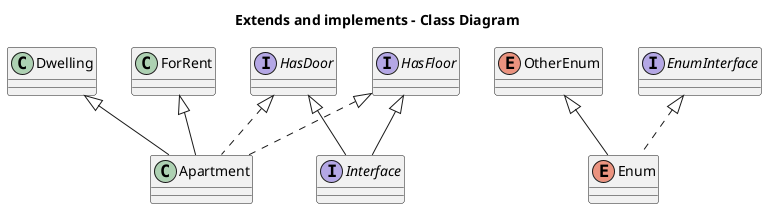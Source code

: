 @startuml

title Extends and implements - Class Diagram

interface HasDoor
interface HasFloor
class Dwelling
class ForRent

class Apartment extends Dwelling, ForRent implements HasFloor, HasDoor

interface Interface extends HasDoor implements HasFloor

enum OtherEnum
interface EnumInterface
enum Enum extends OtherEnum implements EnumInterface

@enduml